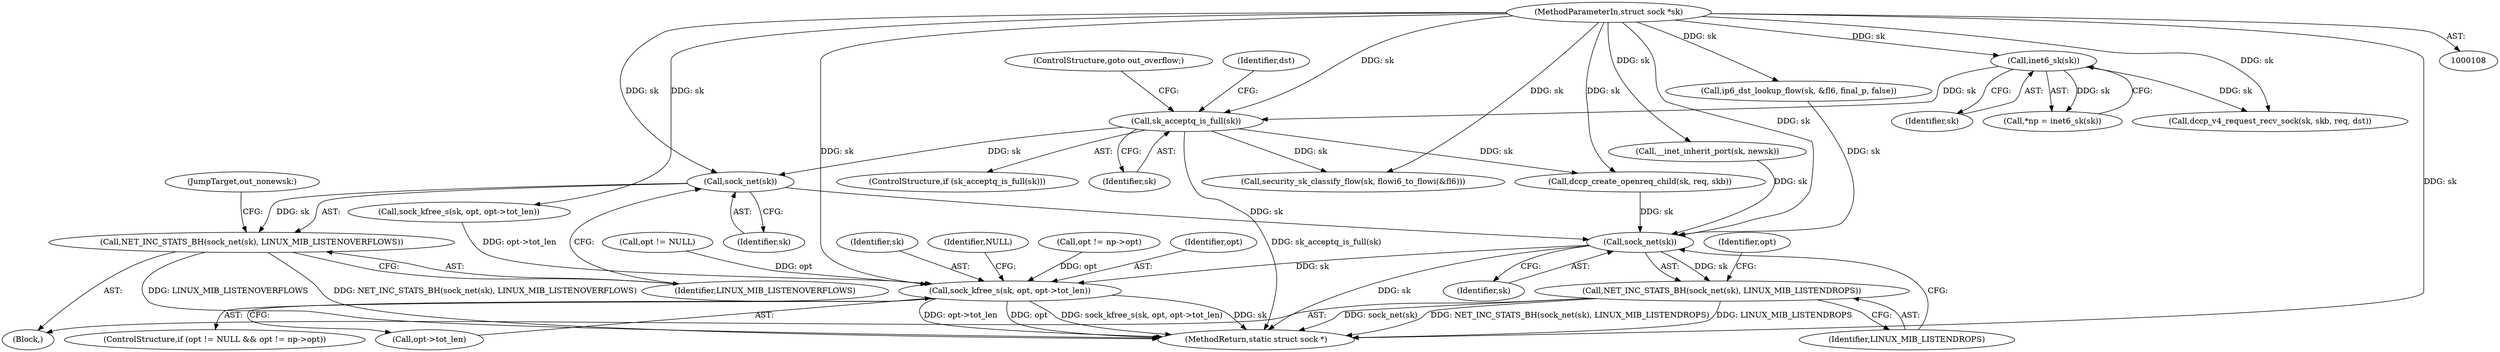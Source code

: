 digraph "0_linux_f6d8bd051c391c1c0458a30b2a7abcd939329259_1@pointer" {
"1000590" [label="(Call,sock_net(sk))"];
"1000251" [label="(Call,sk_acceptq_is_full(sk))"];
"1000123" [label="(Call,inet6_sk(sk))"];
"1000109" [label="(MethodParameterIn,struct sock *sk)"];
"1000589" [label="(Call,NET_INC_STATS_BH(sock_net(sk), LINUX_MIB_LISTENOVERFLOWS))"];
"1000598" [label="(Call,sock_net(sk))"];
"1000597" [label="(Call,NET_INC_STATS_BH(sock_net(sk), LINUX_MIB_LISTENDROPS))"];
"1000611" [label="(Call,sock_kfree_s(sk, opt, opt->tot_len))"];
"1000590" [label="(Call,sock_net(sk))"];
"1000253" [label="(ControlStructure,goto out_overflow;)"];
"1000599" [label="(Identifier,sk)"];
"1000251" [label="(Call,sk_acceptq_is_full(sk))"];
"1000614" [label="(Call,opt->tot_len)"];
"1000612" [label="(Identifier,sk)"];
"1000618" [label="(Identifier,NULL)"];
"1000592" [label="(Identifier,LINUX_MIB_LISTENOVERFLOWS)"];
"1000597" [label="(Call,NET_INC_STATS_BH(sock_net(sk), LINUX_MIB_LISTENDROPS))"];
"1000611" [label="(Call,sock_kfree_s(sk, opt, opt->tot_len))"];
"1000123" [label="(Call,inet6_sk(sk))"];
"1000600" [label="(Identifier,LINUX_MIB_LISTENDROPS)"];
"1000250" [label="(ControlStructure,if (sk_acceptq_is_full(sk)))"];
"1000601" [label="(ControlStructure,if (opt != NULL && opt != np->opt))"];
"1000591" [label="(Identifier,sk)"];
"1000606" [label="(Call,opt != np->opt)"];
"1000109" [label="(MethodParameterIn,struct sock *sk)"];
"1000593" [label="(JumpTarget,out_nonewsk:)"];
"1000124" [label="(Identifier,sk)"];
"1000113" [label="(Block,)"];
"1000256" [label="(Identifier,dst)"];
"1000252" [label="(Identifier,sk)"];
"1000613" [label="(Identifier,opt)"];
"1000619" [label="(MethodReturn,static struct sock *)"];
"1000341" [label="(Call,dccp_create_openreq_child(sk, req, skb))"];
"1000121" [label="(Call,*np = inet6_sk(sk))"];
"1000604" [label="(Identifier,opt)"];
"1000603" [label="(Call,opt != NULL)"];
"1000598" [label="(Call,sock_net(sk))"];
"1000329" [label="(Call,ip6_dst_lookup_flow(sk, &fl6, final_p, false))"];
"1000575" [label="(Call,__inet_inherit_port(sk, newsk))"];
"1000139" [label="(Call,dccp_v4_request_recv_sock(sk, skb, req, dst))"];
"1000521" [label="(Call,sock_kfree_s(sk, opt, opt->tot_len))"];
"1000322" [label="(Call,security_sk_classify_flow(sk, flowi6_to_flowi(&fl6)))"];
"1000589" [label="(Call,NET_INC_STATS_BH(sock_net(sk), LINUX_MIB_LISTENOVERFLOWS))"];
"1000590" -> "1000589"  [label="AST: "];
"1000590" -> "1000591"  [label="CFG: "];
"1000591" -> "1000590"  [label="AST: "];
"1000592" -> "1000590"  [label="CFG: "];
"1000590" -> "1000589"  [label="DDG: sk"];
"1000251" -> "1000590"  [label="DDG: sk"];
"1000109" -> "1000590"  [label="DDG: sk"];
"1000590" -> "1000598"  [label="DDG: sk"];
"1000251" -> "1000250"  [label="AST: "];
"1000251" -> "1000252"  [label="CFG: "];
"1000252" -> "1000251"  [label="AST: "];
"1000253" -> "1000251"  [label="CFG: "];
"1000256" -> "1000251"  [label="CFG: "];
"1000251" -> "1000619"  [label="DDG: sk_acceptq_is_full(sk)"];
"1000123" -> "1000251"  [label="DDG: sk"];
"1000109" -> "1000251"  [label="DDG: sk"];
"1000251" -> "1000322"  [label="DDG: sk"];
"1000251" -> "1000341"  [label="DDG: sk"];
"1000123" -> "1000121"  [label="AST: "];
"1000123" -> "1000124"  [label="CFG: "];
"1000124" -> "1000123"  [label="AST: "];
"1000121" -> "1000123"  [label="CFG: "];
"1000123" -> "1000121"  [label="DDG: sk"];
"1000109" -> "1000123"  [label="DDG: sk"];
"1000123" -> "1000139"  [label="DDG: sk"];
"1000109" -> "1000108"  [label="AST: "];
"1000109" -> "1000619"  [label="DDG: sk"];
"1000109" -> "1000139"  [label="DDG: sk"];
"1000109" -> "1000322"  [label="DDG: sk"];
"1000109" -> "1000329"  [label="DDG: sk"];
"1000109" -> "1000341"  [label="DDG: sk"];
"1000109" -> "1000521"  [label="DDG: sk"];
"1000109" -> "1000575"  [label="DDG: sk"];
"1000109" -> "1000598"  [label="DDG: sk"];
"1000109" -> "1000611"  [label="DDG: sk"];
"1000589" -> "1000113"  [label="AST: "];
"1000589" -> "1000592"  [label="CFG: "];
"1000592" -> "1000589"  [label="AST: "];
"1000593" -> "1000589"  [label="CFG: "];
"1000589" -> "1000619"  [label="DDG: NET_INC_STATS_BH(sock_net(sk), LINUX_MIB_LISTENOVERFLOWS)"];
"1000589" -> "1000619"  [label="DDG: LINUX_MIB_LISTENOVERFLOWS"];
"1000598" -> "1000597"  [label="AST: "];
"1000598" -> "1000599"  [label="CFG: "];
"1000599" -> "1000598"  [label="AST: "];
"1000600" -> "1000598"  [label="CFG: "];
"1000598" -> "1000619"  [label="DDG: sk"];
"1000598" -> "1000597"  [label="DDG: sk"];
"1000575" -> "1000598"  [label="DDG: sk"];
"1000341" -> "1000598"  [label="DDG: sk"];
"1000329" -> "1000598"  [label="DDG: sk"];
"1000598" -> "1000611"  [label="DDG: sk"];
"1000597" -> "1000113"  [label="AST: "];
"1000597" -> "1000600"  [label="CFG: "];
"1000600" -> "1000597"  [label="AST: "];
"1000604" -> "1000597"  [label="CFG: "];
"1000597" -> "1000619"  [label="DDG: sock_net(sk)"];
"1000597" -> "1000619"  [label="DDG: NET_INC_STATS_BH(sock_net(sk), LINUX_MIB_LISTENDROPS)"];
"1000597" -> "1000619"  [label="DDG: LINUX_MIB_LISTENDROPS"];
"1000611" -> "1000601"  [label="AST: "];
"1000611" -> "1000614"  [label="CFG: "];
"1000612" -> "1000611"  [label="AST: "];
"1000613" -> "1000611"  [label="AST: "];
"1000614" -> "1000611"  [label="AST: "];
"1000618" -> "1000611"  [label="CFG: "];
"1000611" -> "1000619"  [label="DDG: opt->tot_len"];
"1000611" -> "1000619"  [label="DDG: opt"];
"1000611" -> "1000619"  [label="DDG: sock_kfree_s(sk, opt, opt->tot_len)"];
"1000611" -> "1000619"  [label="DDG: sk"];
"1000606" -> "1000611"  [label="DDG: opt"];
"1000603" -> "1000611"  [label="DDG: opt"];
"1000521" -> "1000611"  [label="DDG: opt->tot_len"];
}
